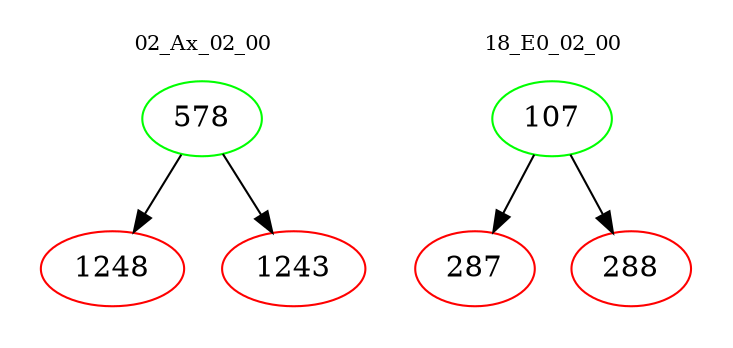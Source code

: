 digraph{
subgraph cluster_0 {
color = white
label = "02_Ax_02_00";
fontsize=10;
T0_578 [label="578", color="green"]
T0_578 -> T0_1248 [color="black"]
T0_1248 [label="1248", color="red"]
T0_578 -> T0_1243 [color="black"]
T0_1243 [label="1243", color="red"]
}
subgraph cluster_1 {
color = white
label = "18_E0_02_00";
fontsize=10;
T1_107 [label="107", color="green"]
T1_107 -> T1_287 [color="black"]
T1_287 [label="287", color="red"]
T1_107 -> T1_288 [color="black"]
T1_288 [label="288", color="red"]
}
}

